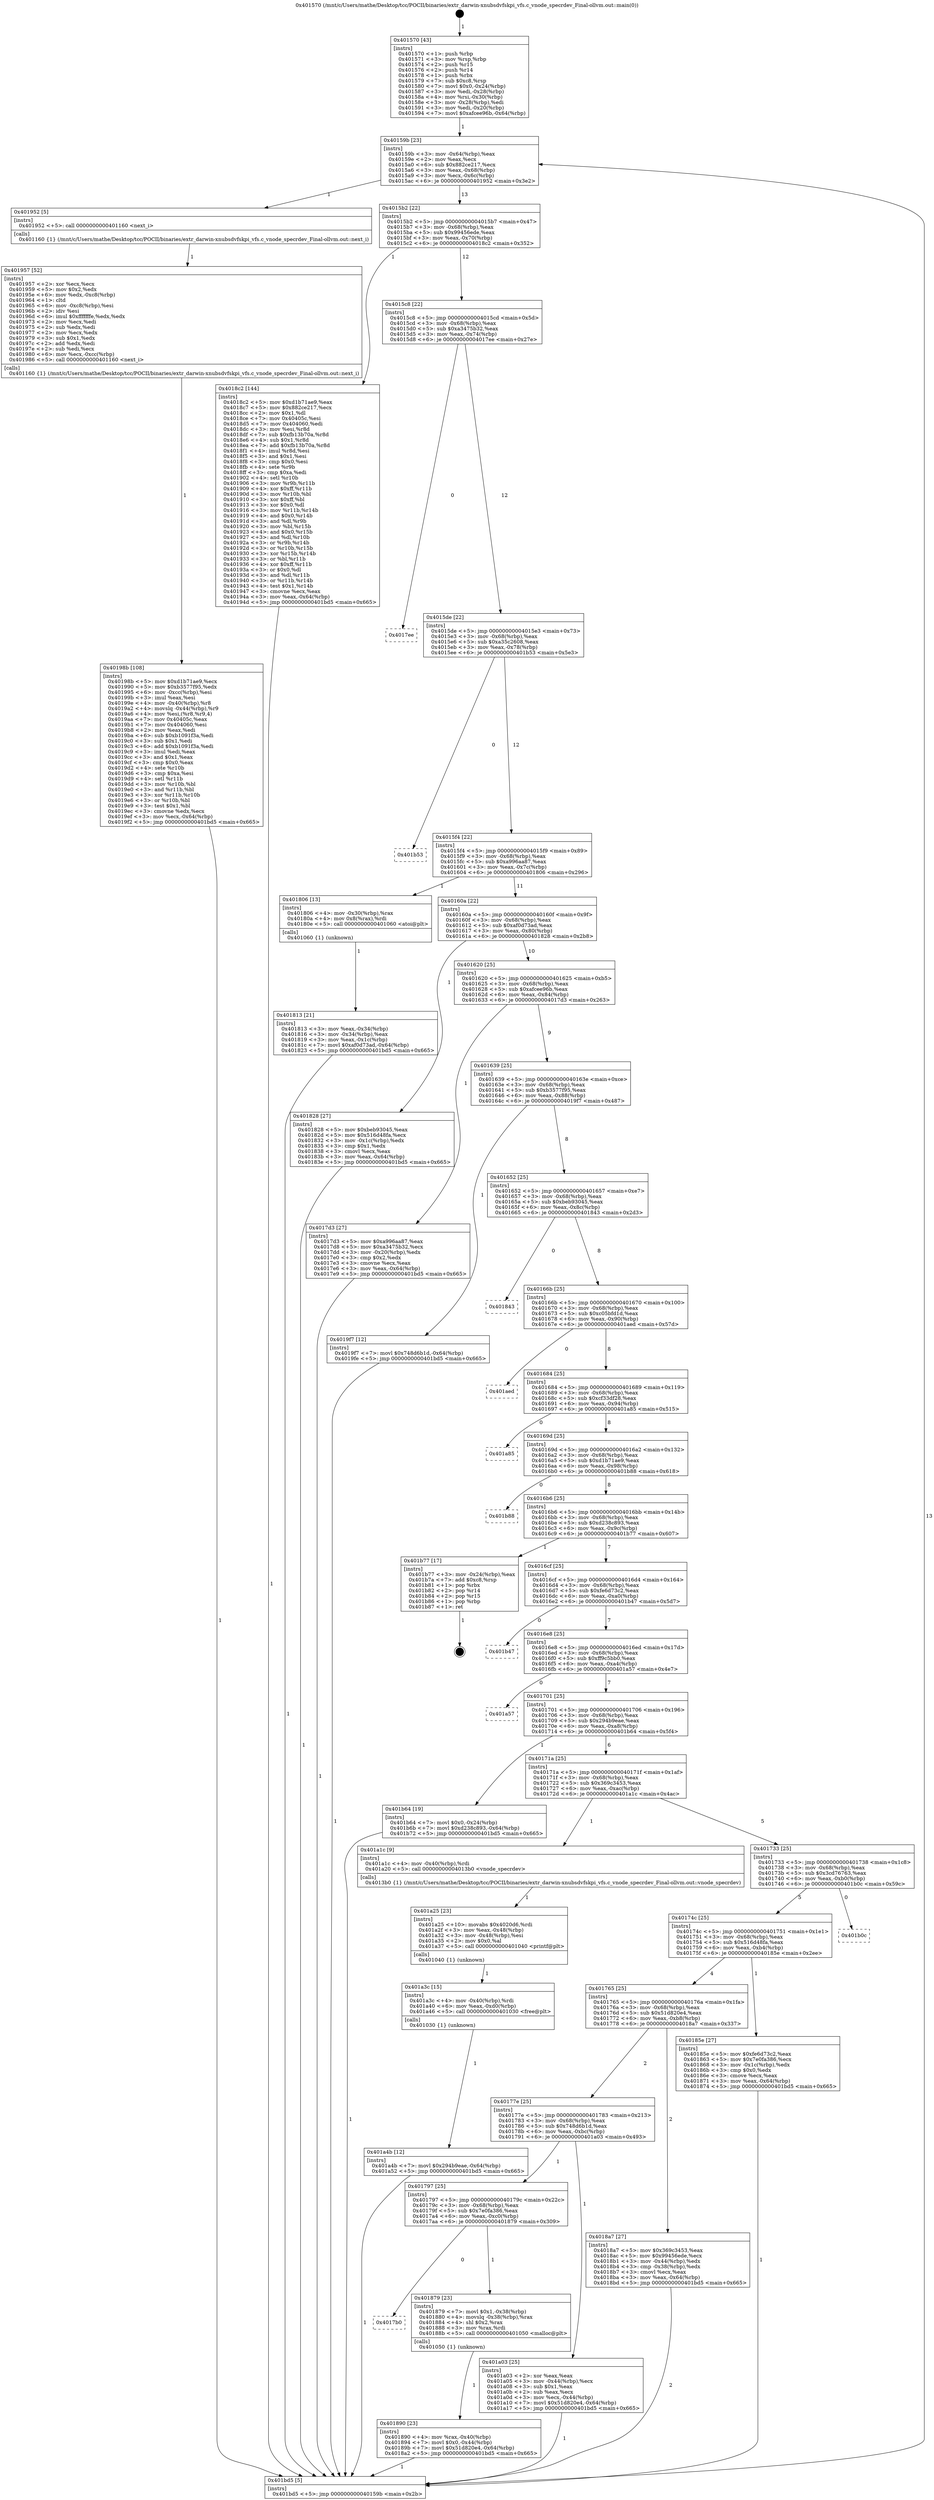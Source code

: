 digraph "0x401570" {
  label = "0x401570 (/mnt/c/Users/mathe/Desktop/tcc/POCII/binaries/extr_darwin-xnubsdvfskpi_vfs.c_vnode_specrdev_Final-ollvm.out::main(0))"
  labelloc = "t"
  node[shape=record]

  Entry [label="",width=0.3,height=0.3,shape=circle,fillcolor=black,style=filled]
  "0x40159b" [label="{
     0x40159b [23]\l
     | [instrs]\l
     &nbsp;&nbsp;0x40159b \<+3\>: mov -0x64(%rbp),%eax\l
     &nbsp;&nbsp;0x40159e \<+2\>: mov %eax,%ecx\l
     &nbsp;&nbsp;0x4015a0 \<+6\>: sub $0x882ce217,%ecx\l
     &nbsp;&nbsp;0x4015a6 \<+3\>: mov %eax,-0x68(%rbp)\l
     &nbsp;&nbsp;0x4015a9 \<+3\>: mov %ecx,-0x6c(%rbp)\l
     &nbsp;&nbsp;0x4015ac \<+6\>: je 0000000000401952 \<main+0x3e2\>\l
  }"]
  "0x401952" [label="{
     0x401952 [5]\l
     | [instrs]\l
     &nbsp;&nbsp;0x401952 \<+5\>: call 0000000000401160 \<next_i\>\l
     | [calls]\l
     &nbsp;&nbsp;0x401160 \{1\} (/mnt/c/Users/mathe/Desktop/tcc/POCII/binaries/extr_darwin-xnubsdvfskpi_vfs.c_vnode_specrdev_Final-ollvm.out::next_i)\l
  }"]
  "0x4015b2" [label="{
     0x4015b2 [22]\l
     | [instrs]\l
     &nbsp;&nbsp;0x4015b2 \<+5\>: jmp 00000000004015b7 \<main+0x47\>\l
     &nbsp;&nbsp;0x4015b7 \<+3\>: mov -0x68(%rbp),%eax\l
     &nbsp;&nbsp;0x4015ba \<+5\>: sub $0x99456ede,%eax\l
     &nbsp;&nbsp;0x4015bf \<+3\>: mov %eax,-0x70(%rbp)\l
     &nbsp;&nbsp;0x4015c2 \<+6\>: je 00000000004018c2 \<main+0x352\>\l
  }"]
  Exit [label="",width=0.3,height=0.3,shape=circle,fillcolor=black,style=filled,peripheries=2]
  "0x4018c2" [label="{
     0x4018c2 [144]\l
     | [instrs]\l
     &nbsp;&nbsp;0x4018c2 \<+5\>: mov $0xd1b71ae9,%eax\l
     &nbsp;&nbsp;0x4018c7 \<+5\>: mov $0x882ce217,%ecx\l
     &nbsp;&nbsp;0x4018cc \<+2\>: mov $0x1,%dl\l
     &nbsp;&nbsp;0x4018ce \<+7\>: mov 0x40405c,%esi\l
     &nbsp;&nbsp;0x4018d5 \<+7\>: mov 0x404060,%edi\l
     &nbsp;&nbsp;0x4018dc \<+3\>: mov %esi,%r8d\l
     &nbsp;&nbsp;0x4018df \<+7\>: sub $0xfb13b70a,%r8d\l
     &nbsp;&nbsp;0x4018e6 \<+4\>: sub $0x1,%r8d\l
     &nbsp;&nbsp;0x4018ea \<+7\>: add $0xfb13b70a,%r8d\l
     &nbsp;&nbsp;0x4018f1 \<+4\>: imul %r8d,%esi\l
     &nbsp;&nbsp;0x4018f5 \<+3\>: and $0x1,%esi\l
     &nbsp;&nbsp;0x4018f8 \<+3\>: cmp $0x0,%esi\l
     &nbsp;&nbsp;0x4018fb \<+4\>: sete %r9b\l
     &nbsp;&nbsp;0x4018ff \<+3\>: cmp $0xa,%edi\l
     &nbsp;&nbsp;0x401902 \<+4\>: setl %r10b\l
     &nbsp;&nbsp;0x401906 \<+3\>: mov %r9b,%r11b\l
     &nbsp;&nbsp;0x401909 \<+4\>: xor $0xff,%r11b\l
     &nbsp;&nbsp;0x40190d \<+3\>: mov %r10b,%bl\l
     &nbsp;&nbsp;0x401910 \<+3\>: xor $0xff,%bl\l
     &nbsp;&nbsp;0x401913 \<+3\>: xor $0x0,%dl\l
     &nbsp;&nbsp;0x401916 \<+3\>: mov %r11b,%r14b\l
     &nbsp;&nbsp;0x401919 \<+4\>: and $0x0,%r14b\l
     &nbsp;&nbsp;0x40191d \<+3\>: and %dl,%r9b\l
     &nbsp;&nbsp;0x401920 \<+3\>: mov %bl,%r15b\l
     &nbsp;&nbsp;0x401923 \<+4\>: and $0x0,%r15b\l
     &nbsp;&nbsp;0x401927 \<+3\>: and %dl,%r10b\l
     &nbsp;&nbsp;0x40192a \<+3\>: or %r9b,%r14b\l
     &nbsp;&nbsp;0x40192d \<+3\>: or %r10b,%r15b\l
     &nbsp;&nbsp;0x401930 \<+3\>: xor %r15b,%r14b\l
     &nbsp;&nbsp;0x401933 \<+3\>: or %bl,%r11b\l
     &nbsp;&nbsp;0x401936 \<+4\>: xor $0xff,%r11b\l
     &nbsp;&nbsp;0x40193a \<+3\>: or $0x0,%dl\l
     &nbsp;&nbsp;0x40193d \<+3\>: and %dl,%r11b\l
     &nbsp;&nbsp;0x401940 \<+3\>: or %r11b,%r14b\l
     &nbsp;&nbsp;0x401943 \<+4\>: test $0x1,%r14b\l
     &nbsp;&nbsp;0x401947 \<+3\>: cmovne %ecx,%eax\l
     &nbsp;&nbsp;0x40194a \<+3\>: mov %eax,-0x64(%rbp)\l
     &nbsp;&nbsp;0x40194d \<+5\>: jmp 0000000000401bd5 \<main+0x665\>\l
  }"]
  "0x4015c8" [label="{
     0x4015c8 [22]\l
     | [instrs]\l
     &nbsp;&nbsp;0x4015c8 \<+5\>: jmp 00000000004015cd \<main+0x5d\>\l
     &nbsp;&nbsp;0x4015cd \<+3\>: mov -0x68(%rbp),%eax\l
     &nbsp;&nbsp;0x4015d0 \<+5\>: sub $0xa3475b32,%eax\l
     &nbsp;&nbsp;0x4015d5 \<+3\>: mov %eax,-0x74(%rbp)\l
     &nbsp;&nbsp;0x4015d8 \<+6\>: je 00000000004017ee \<main+0x27e\>\l
  }"]
  "0x401a4b" [label="{
     0x401a4b [12]\l
     | [instrs]\l
     &nbsp;&nbsp;0x401a4b \<+7\>: movl $0x294b9eae,-0x64(%rbp)\l
     &nbsp;&nbsp;0x401a52 \<+5\>: jmp 0000000000401bd5 \<main+0x665\>\l
  }"]
  "0x4017ee" [label="{
     0x4017ee\l
  }", style=dashed]
  "0x4015de" [label="{
     0x4015de [22]\l
     | [instrs]\l
     &nbsp;&nbsp;0x4015de \<+5\>: jmp 00000000004015e3 \<main+0x73\>\l
     &nbsp;&nbsp;0x4015e3 \<+3\>: mov -0x68(%rbp),%eax\l
     &nbsp;&nbsp;0x4015e6 \<+5\>: sub $0xa35c2608,%eax\l
     &nbsp;&nbsp;0x4015eb \<+3\>: mov %eax,-0x78(%rbp)\l
     &nbsp;&nbsp;0x4015ee \<+6\>: je 0000000000401b53 \<main+0x5e3\>\l
  }"]
  "0x401a3c" [label="{
     0x401a3c [15]\l
     | [instrs]\l
     &nbsp;&nbsp;0x401a3c \<+4\>: mov -0x40(%rbp),%rdi\l
     &nbsp;&nbsp;0x401a40 \<+6\>: mov %eax,-0xd0(%rbp)\l
     &nbsp;&nbsp;0x401a46 \<+5\>: call 0000000000401030 \<free@plt\>\l
     | [calls]\l
     &nbsp;&nbsp;0x401030 \{1\} (unknown)\l
  }"]
  "0x401b53" [label="{
     0x401b53\l
  }", style=dashed]
  "0x4015f4" [label="{
     0x4015f4 [22]\l
     | [instrs]\l
     &nbsp;&nbsp;0x4015f4 \<+5\>: jmp 00000000004015f9 \<main+0x89\>\l
     &nbsp;&nbsp;0x4015f9 \<+3\>: mov -0x68(%rbp),%eax\l
     &nbsp;&nbsp;0x4015fc \<+5\>: sub $0xa996aa87,%eax\l
     &nbsp;&nbsp;0x401601 \<+3\>: mov %eax,-0x7c(%rbp)\l
     &nbsp;&nbsp;0x401604 \<+6\>: je 0000000000401806 \<main+0x296\>\l
  }"]
  "0x401a25" [label="{
     0x401a25 [23]\l
     | [instrs]\l
     &nbsp;&nbsp;0x401a25 \<+10\>: movabs $0x4020d6,%rdi\l
     &nbsp;&nbsp;0x401a2f \<+3\>: mov %eax,-0x48(%rbp)\l
     &nbsp;&nbsp;0x401a32 \<+3\>: mov -0x48(%rbp),%esi\l
     &nbsp;&nbsp;0x401a35 \<+2\>: mov $0x0,%al\l
     &nbsp;&nbsp;0x401a37 \<+5\>: call 0000000000401040 \<printf@plt\>\l
     | [calls]\l
     &nbsp;&nbsp;0x401040 \{1\} (unknown)\l
  }"]
  "0x401806" [label="{
     0x401806 [13]\l
     | [instrs]\l
     &nbsp;&nbsp;0x401806 \<+4\>: mov -0x30(%rbp),%rax\l
     &nbsp;&nbsp;0x40180a \<+4\>: mov 0x8(%rax),%rdi\l
     &nbsp;&nbsp;0x40180e \<+5\>: call 0000000000401060 \<atoi@plt\>\l
     | [calls]\l
     &nbsp;&nbsp;0x401060 \{1\} (unknown)\l
  }"]
  "0x40160a" [label="{
     0x40160a [22]\l
     | [instrs]\l
     &nbsp;&nbsp;0x40160a \<+5\>: jmp 000000000040160f \<main+0x9f\>\l
     &nbsp;&nbsp;0x40160f \<+3\>: mov -0x68(%rbp),%eax\l
     &nbsp;&nbsp;0x401612 \<+5\>: sub $0xaf0d73ad,%eax\l
     &nbsp;&nbsp;0x401617 \<+3\>: mov %eax,-0x80(%rbp)\l
     &nbsp;&nbsp;0x40161a \<+6\>: je 0000000000401828 \<main+0x2b8\>\l
  }"]
  "0x40198b" [label="{
     0x40198b [108]\l
     | [instrs]\l
     &nbsp;&nbsp;0x40198b \<+5\>: mov $0xd1b71ae9,%ecx\l
     &nbsp;&nbsp;0x401990 \<+5\>: mov $0xb3577f95,%edx\l
     &nbsp;&nbsp;0x401995 \<+6\>: mov -0xcc(%rbp),%esi\l
     &nbsp;&nbsp;0x40199b \<+3\>: imul %eax,%esi\l
     &nbsp;&nbsp;0x40199e \<+4\>: mov -0x40(%rbp),%r8\l
     &nbsp;&nbsp;0x4019a2 \<+4\>: movslq -0x44(%rbp),%r9\l
     &nbsp;&nbsp;0x4019a6 \<+4\>: mov %esi,(%r8,%r9,4)\l
     &nbsp;&nbsp;0x4019aa \<+7\>: mov 0x40405c,%eax\l
     &nbsp;&nbsp;0x4019b1 \<+7\>: mov 0x404060,%esi\l
     &nbsp;&nbsp;0x4019b8 \<+2\>: mov %eax,%edi\l
     &nbsp;&nbsp;0x4019ba \<+6\>: sub $0xb1091f3a,%edi\l
     &nbsp;&nbsp;0x4019c0 \<+3\>: sub $0x1,%edi\l
     &nbsp;&nbsp;0x4019c3 \<+6\>: add $0xb1091f3a,%edi\l
     &nbsp;&nbsp;0x4019c9 \<+3\>: imul %edi,%eax\l
     &nbsp;&nbsp;0x4019cc \<+3\>: and $0x1,%eax\l
     &nbsp;&nbsp;0x4019cf \<+3\>: cmp $0x0,%eax\l
     &nbsp;&nbsp;0x4019d2 \<+4\>: sete %r10b\l
     &nbsp;&nbsp;0x4019d6 \<+3\>: cmp $0xa,%esi\l
     &nbsp;&nbsp;0x4019d9 \<+4\>: setl %r11b\l
     &nbsp;&nbsp;0x4019dd \<+3\>: mov %r10b,%bl\l
     &nbsp;&nbsp;0x4019e0 \<+3\>: and %r11b,%bl\l
     &nbsp;&nbsp;0x4019e3 \<+3\>: xor %r11b,%r10b\l
     &nbsp;&nbsp;0x4019e6 \<+3\>: or %r10b,%bl\l
     &nbsp;&nbsp;0x4019e9 \<+3\>: test $0x1,%bl\l
     &nbsp;&nbsp;0x4019ec \<+3\>: cmovne %edx,%ecx\l
     &nbsp;&nbsp;0x4019ef \<+3\>: mov %ecx,-0x64(%rbp)\l
     &nbsp;&nbsp;0x4019f2 \<+5\>: jmp 0000000000401bd5 \<main+0x665\>\l
  }"]
  "0x401828" [label="{
     0x401828 [27]\l
     | [instrs]\l
     &nbsp;&nbsp;0x401828 \<+5\>: mov $0xbeb93045,%eax\l
     &nbsp;&nbsp;0x40182d \<+5\>: mov $0x516d48fa,%ecx\l
     &nbsp;&nbsp;0x401832 \<+3\>: mov -0x1c(%rbp),%edx\l
     &nbsp;&nbsp;0x401835 \<+3\>: cmp $0x1,%edx\l
     &nbsp;&nbsp;0x401838 \<+3\>: cmovl %ecx,%eax\l
     &nbsp;&nbsp;0x40183b \<+3\>: mov %eax,-0x64(%rbp)\l
     &nbsp;&nbsp;0x40183e \<+5\>: jmp 0000000000401bd5 \<main+0x665\>\l
  }"]
  "0x401620" [label="{
     0x401620 [25]\l
     | [instrs]\l
     &nbsp;&nbsp;0x401620 \<+5\>: jmp 0000000000401625 \<main+0xb5\>\l
     &nbsp;&nbsp;0x401625 \<+3\>: mov -0x68(%rbp),%eax\l
     &nbsp;&nbsp;0x401628 \<+5\>: sub $0xafcee96b,%eax\l
     &nbsp;&nbsp;0x40162d \<+6\>: mov %eax,-0x84(%rbp)\l
     &nbsp;&nbsp;0x401633 \<+6\>: je 00000000004017d3 \<main+0x263\>\l
  }"]
  "0x401957" [label="{
     0x401957 [52]\l
     | [instrs]\l
     &nbsp;&nbsp;0x401957 \<+2\>: xor %ecx,%ecx\l
     &nbsp;&nbsp;0x401959 \<+5\>: mov $0x2,%edx\l
     &nbsp;&nbsp;0x40195e \<+6\>: mov %edx,-0xc8(%rbp)\l
     &nbsp;&nbsp;0x401964 \<+1\>: cltd\l
     &nbsp;&nbsp;0x401965 \<+6\>: mov -0xc8(%rbp),%esi\l
     &nbsp;&nbsp;0x40196b \<+2\>: idiv %esi\l
     &nbsp;&nbsp;0x40196d \<+6\>: imul $0xfffffffe,%edx,%edx\l
     &nbsp;&nbsp;0x401973 \<+2\>: mov %ecx,%edi\l
     &nbsp;&nbsp;0x401975 \<+2\>: sub %edx,%edi\l
     &nbsp;&nbsp;0x401977 \<+2\>: mov %ecx,%edx\l
     &nbsp;&nbsp;0x401979 \<+3\>: sub $0x1,%edx\l
     &nbsp;&nbsp;0x40197c \<+2\>: add %edx,%edi\l
     &nbsp;&nbsp;0x40197e \<+2\>: sub %edi,%ecx\l
     &nbsp;&nbsp;0x401980 \<+6\>: mov %ecx,-0xcc(%rbp)\l
     &nbsp;&nbsp;0x401986 \<+5\>: call 0000000000401160 \<next_i\>\l
     | [calls]\l
     &nbsp;&nbsp;0x401160 \{1\} (/mnt/c/Users/mathe/Desktop/tcc/POCII/binaries/extr_darwin-xnubsdvfskpi_vfs.c_vnode_specrdev_Final-ollvm.out::next_i)\l
  }"]
  "0x4017d3" [label="{
     0x4017d3 [27]\l
     | [instrs]\l
     &nbsp;&nbsp;0x4017d3 \<+5\>: mov $0xa996aa87,%eax\l
     &nbsp;&nbsp;0x4017d8 \<+5\>: mov $0xa3475b32,%ecx\l
     &nbsp;&nbsp;0x4017dd \<+3\>: mov -0x20(%rbp),%edx\l
     &nbsp;&nbsp;0x4017e0 \<+3\>: cmp $0x2,%edx\l
     &nbsp;&nbsp;0x4017e3 \<+3\>: cmovne %ecx,%eax\l
     &nbsp;&nbsp;0x4017e6 \<+3\>: mov %eax,-0x64(%rbp)\l
     &nbsp;&nbsp;0x4017e9 \<+5\>: jmp 0000000000401bd5 \<main+0x665\>\l
  }"]
  "0x401639" [label="{
     0x401639 [25]\l
     | [instrs]\l
     &nbsp;&nbsp;0x401639 \<+5\>: jmp 000000000040163e \<main+0xce\>\l
     &nbsp;&nbsp;0x40163e \<+3\>: mov -0x68(%rbp),%eax\l
     &nbsp;&nbsp;0x401641 \<+5\>: sub $0xb3577f95,%eax\l
     &nbsp;&nbsp;0x401646 \<+6\>: mov %eax,-0x88(%rbp)\l
     &nbsp;&nbsp;0x40164c \<+6\>: je 00000000004019f7 \<main+0x487\>\l
  }"]
  "0x401bd5" [label="{
     0x401bd5 [5]\l
     | [instrs]\l
     &nbsp;&nbsp;0x401bd5 \<+5\>: jmp 000000000040159b \<main+0x2b\>\l
  }"]
  "0x401570" [label="{
     0x401570 [43]\l
     | [instrs]\l
     &nbsp;&nbsp;0x401570 \<+1\>: push %rbp\l
     &nbsp;&nbsp;0x401571 \<+3\>: mov %rsp,%rbp\l
     &nbsp;&nbsp;0x401574 \<+2\>: push %r15\l
     &nbsp;&nbsp;0x401576 \<+2\>: push %r14\l
     &nbsp;&nbsp;0x401578 \<+1\>: push %rbx\l
     &nbsp;&nbsp;0x401579 \<+7\>: sub $0xc8,%rsp\l
     &nbsp;&nbsp;0x401580 \<+7\>: movl $0x0,-0x24(%rbp)\l
     &nbsp;&nbsp;0x401587 \<+3\>: mov %edi,-0x28(%rbp)\l
     &nbsp;&nbsp;0x40158a \<+4\>: mov %rsi,-0x30(%rbp)\l
     &nbsp;&nbsp;0x40158e \<+3\>: mov -0x28(%rbp),%edi\l
     &nbsp;&nbsp;0x401591 \<+3\>: mov %edi,-0x20(%rbp)\l
     &nbsp;&nbsp;0x401594 \<+7\>: movl $0xafcee96b,-0x64(%rbp)\l
  }"]
  "0x401813" [label="{
     0x401813 [21]\l
     | [instrs]\l
     &nbsp;&nbsp;0x401813 \<+3\>: mov %eax,-0x34(%rbp)\l
     &nbsp;&nbsp;0x401816 \<+3\>: mov -0x34(%rbp),%eax\l
     &nbsp;&nbsp;0x401819 \<+3\>: mov %eax,-0x1c(%rbp)\l
     &nbsp;&nbsp;0x40181c \<+7\>: movl $0xaf0d73ad,-0x64(%rbp)\l
     &nbsp;&nbsp;0x401823 \<+5\>: jmp 0000000000401bd5 \<main+0x665\>\l
  }"]
  "0x401890" [label="{
     0x401890 [23]\l
     | [instrs]\l
     &nbsp;&nbsp;0x401890 \<+4\>: mov %rax,-0x40(%rbp)\l
     &nbsp;&nbsp;0x401894 \<+7\>: movl $0x0,-0x44(%rbp)\l
     &nbsp;&nbsp;0x40189b \<+7\>: movl $0x51d820e4,-0x64(%rbp)\l
     &nbsp;&nbsp;0x4018a2 \<+5\>: jmp 0000000000401bd5 \<main+0x665\>\l
  }"]
  "0x4019f7" [label="{
     0x4019f7 [12]\l
     | [instrs]\l
     &nbsp;&nbsp;0x4019f7 \<+7\>: movl $0x748d6b1d,-0x64(%rbp)\l
     &nbsp;&nbsp;0x4019fe \<+5\>: jmp 0000000000401bd5 \<main+0x665\>\l
  }"]
  "0x401652" [label="{
     0x401652 [25]\l
     | [instrs]\l
     &nbsp;&nbsp;0x401652 \<+5\>: jmp 0000000000401657 \<main+0xe7\>\l
     &nbsp;&nbsp;0x401657 \<+3\>: mov -0x68(%rbp),%eax\l
     &nbsp;&nbsp;0x40165a \<+5\>: sub $0xbeb93045,%eax\l
     &nbsp;&nbsp;0x40165f \<+6\>: mov %eax,-0x8c(%rbp)\l
     &nbsp;&nbsp;0x401665 \<+6\>: je 0000000000401843 \<main+0x2d3\>\l
  }"]
  "0x4017b0" [label="{
     0x4017b0\l
  }", style=dashed]
  "0x401843" [label="{
     0x401843\l
  }", style=dashed]
  "0x40166b" [label="{
     0x40166b [25]\l
     | [instrs]\l
     &nbsp;&nbsp;0x40166b \<+5\>: jmp 0000000000401670 \<main+0x100\>\l
     &nbsp;&nbsp;0x401670 \<+3\>: mov -0x68(%rbp),%eax\l
     &nbsp;&nbsp;0x401673 \<+5\>: sub $0xc05bfd1d,%eax\l
     &nbsp;&nbsp;0x401678 \<+6\>: mov %eax,-0x90(%rbp)\l
     &nbsp;&nbsp;0x40167e \<+6\>: je 0000000000401aed \<main+0x57d\>\l
  }"]
  "0x401879" [label="{
     0x401879 [23]\l
     | [instrs]\l
     &nbsp;&nbsp;0x401879 \<+7\>: movl $0x1,-0x38(%rbp)\l
     &nbsp;&nbsp;0x401880 \<+4\>: movslq -0x38(%rbp),%rax\l
     &nbsp;&nbsp;0x401884 \<+4\>: shl $0x2,%rax\l
     &nbsp;&nbsp;0x401888 \<+3\>: mov %rax,%rdi\l
     &nbsp;&nbsp;0x40188b \<+5\>: call 0000000000401050 \<malloc@plt\>\l
     | [calls]\l
     &nbsp;&nbsp;0x401050 \{1\} (unknown)\l
  }"]
  "0x401aed" [label="{
     0x401aed\l
  }", style=dashed]
  "0x401684" [label="{
     0x401684 [25]\l
     | [instrs]\l
     &nbsp;&nbsp;0x401684 \<+5\>: jmp 0000000000401689 \<main+0x119\>\l
     &nbsp;&nbsp;0x401689 \<+3\>: mov -0x68(%rbp),%eax\l
     &nbsp;&nbsp;0x40168c \<+5\>: sub $0xcf33df28,%eax\l
     &nbsp;&nbsp;0x401691 \<+6\>: mov %eax,-0x94(%rbp)\l
     &nbsp;&nbsp;0x401697 \<+6\>: je 0000000000401a85 \<main+0x515\>\l
  }"]
  "0x401797" [label="{
     0x401797 [25]\l
     | [instrs]\l
     &nbsp;&nbsp;0x401797 \<+5\>: jmp 000000000040179c \<main+0x22c\>\l
     &nbsp;&nbsp;0x40179c \<+3\>: mov -0x68(%rbp),%eax\l
     &nbsp;&nbsp;0x40179f \<+5\>: sub $0x7e0fa386,%eax\l
     &nbsp;&nbsp;0x4017a4 \<+6\>: mov %eax,-0xc0(%rbp)\l
     &nbsp;&nbsp;0x4017aa \<+6\>: je 0000000000401879 \<main+0x309\>\l
  }"]
  "0x401a85" [label="{
     0x401a85\l
  }", style=dashed]
  "0x40169d" [label="{
     0x40169d [25]\l
     | [instrs]\l
     &nbsp;&nbsp;0x40169d \<+5\>: jmp 00000000004016a2 \<main+0x132\>\l
     &nbsp;&nbsp;0x4016a2 \<+3\>: mov -0x68(%rbp),%eax\l
     &nbsp;&nbsp;0x4016a5 \<+5\>: sub $0xd1b71ae9,%eax\l
     &nbsp;&nbsp;0x4016aa \<+6\>: mov %eax,-0x98(%rbp)\l
     &nbsp;&nbsp;0x4016b0 \<+6\>: je 0000000000401b88 \<main+0x618\>\l
  }"]
  "0x401a03" [label="{
     0x401a03 [25]\l
     | [instrs]\l
     &nbsp;&nbsp;0x401a03 \<+2\>: xor %eax,%eax\l
     &nbsp;&nbsp;0x401a05 \<+3\>: mov -0x44(%rbp),%ecx\l
     &nbsp;&nbsp;0x401a08 \<+3\>: sub $0x1,%eax\l
     &nbsp;&nbsp;0x401a0b \<+2\>: sub %eax,%ecx\l
     &nbsp;&nbsp;0x401a0d \<+3\>: mov %ecx,-0x44(%rbp)\l
     &nbsp;&nbsp;0x401a10 \<+7\>: movl $0x51d820e4,-0x64(%rbp)\l
     &nbsp;&nbsp;0x401a17 \<+5\>: jmp 0000000000401bd5 \<main+0x665\>\l
  }"]
  "0x401b88" [label="{
     0x401b88\l
  }", style=dashed]
  "0x4016b6" [label="{
     0x4016b6 [25]\l
     | [instrs]\l
     &nbsp;&nbsp;0x4016b6 \<+5\>: jmp 00000000004016bb \<main+0x14b\>\l
     &nbsp;&nbsp;0x4016bb \<+3\>: mov -0x68(%rbp),%eax\l
     &nbsp;&nbsp;0x4016be \<+5\>: sub $0xd238c893,%eax\l
     &nbsp;&nbsp;0x4016c3 \<+6\>: mov %eax,-0x9c(%rbp)\l
     &nbsp;&nbsp;0x4016c9 \<+6\>: je 0000000000401b77 \<main+0x607\>\l
  }"]
  "0x40177e" [label="{
     0x40177e [25]\l
     | [instrs]\l
     &nbsp;&nbsp;0x40177e \<+5\>: jmp 0000000000401783 \<main+0x213\>\l
     &nbsp;&nbsp;0x401783 \<+3\>: mov -0x68(%rbp),%eax\l
     &nbsp;&nbsp;0x401786 \<+5\>: sub $0x748d6b1d,%eax\l
     &nbsp;&nbsp;0x40178b \<+6\>: mov %eax,-0xbc(%rbp)\l
     &nbsp;&nbsp;0x401791 \<+6\>: je 0000000000401a03 \<main+0x493\>\l
  }"]
  "0x401b77" [label="{
     0x401b77 [17]\l
     | [instrs]\l
     &nbsp;&nbsp;0x401b77 \<+3\>: mov -0x24(%rbp),%eax\l
     &nbsp;&nbsp;0x401b7a \<+7\>: add $0xc8,%rsp\l
     &nbsp;&nbsp;0x401b81 \<+1\>: pop %rbx\l
     &nbsp;&nbsp;0x401b82 \<+2\>: pop %r14\l
     &nbsp;&nbsp;0x401b84 \<+2\>: pop %r15\l
     &nbsp;&nbsp;0x401b86 \<+1\>: pop %rbp\l
     &nbsp;&nbsp;0x401b87 \<+1\>: ret\l
  }"]
  "0x4016cf" [label="{
     0x4016cf [25]\l
     | [instrs]\l
     &nbsp;&nbsp;0x4016cf \<+5\>: jmp 00000000004016d4 \<main+0x164\>\l
     &nbsp;&nbsp;0x4016d4 \<+3\>: mov -0x68(%rbp),%eax\l
     &nbsp;&nbsp;0x4016d7 \<+5\>: sub $0xfe6d73c2,%eax\l
     &nbsp;&nbsp;0x4016dc \<+6\>: mov %eax,-0xa0(%rbp)\l
     &nbsp;&nbsp;0x4016e2 \<+6\>: je 0000000000401b47 \<main+0x5d7\>\l
  }"]
  "0x4018a7" [label="{
     0x4018a7 [27]\l
     | [instrs]\l
     &nbsp;&nbsp;0x4018a7 \<+5\>: mov $0x369c3453,%eax\l
     &nbsp;&nbsp;0x4018ac \<+5\>: mov $0x99456ede,%ecx\l
     &nbsp;&nbsp;0x4018b1 \<+3\>: mov -0x44(%rbp),%edx\l
     &nbsp;&nbsp;0x4018b4 \<+3\>: cmp -0x38(%rbp),%edx\l
     &nbsp;&nbsp;0x4018b7 \<+3\>: cmovl %ecx,%eax\l
     &nbsp;&nbsp;0x4018ba \<+3\>: mov %eax,-0x64(%rbp)\l
     &nbsp;&nbsp;0x4018bd \<+5\>: jmp 0000000000401bd5 \<main+0x665\>\l
  }"]
  "0x401b47" [label="{
     0x401b47\l
  }", style=dashed]
  "0x4016e8" [label="{
     0x4016e8 [25]\l
     | [instrs]\l
     &nbsp;&nbsp;0x4016e8 \<+5\>: jmp 00000000004016ed \<main+0x17d\>\l
     &nbsp;&nbsp;0x4016ed \<+3\>: mov -0x68(%rbp),%eax\l
     &nbsp;&nbsp;0x4016f0 \<+5\>: sub $0xff9c5bb0,%eax\l
     &nbsp;&nbsp;0x4016f5 \<+6\>: mov %eax,-0xa4(%rbp)\l
     &nbsp;&nbsp;0x4016fb \<+6\>: je 0000000000401a57 \<main+0x4e7\>\l
  }"]
  "0x401765" [label="{
     0x401765 [25]\l
     | [instrs]\l
     &nbsp;&nbsp;0x401765 \<+5\>: jmp 000000000040176a \<main+0x1fa\>\l
     &nbsp;&nbsp;0x40176a \<+3\>: mov -0x68(%rbp),%eax\l
     &nbsp;&nbsp;0x40176d \<+5\>: sub $0x51d820e4,%eax\l
     &nbsp;&nbsp;0x401772 \<+6\>: mov %eax,-0xb8(%rbp)\l
     &nbsp;&nbsp;0x401778 \<+6\>: je 00000000004018a7 \<main+0x337\>\l
  }"]
  "0x401a57" [label="{
     0x401a57\l
  }", style=dashed]
  "0x401701" [label="{
     0x401701 [25]\l
     | [instrs]\l
     &nbsp;&nbsp;0x401701 \<+5\>: jmp 0000000000401706 \<main+0x196\>\l
     &nbsp;&nbsp;0x401706 \<+3\>: mov -0x68(%rbp),%eax\l
     &nbsp;&nbsp;0x401709 \<+5\>: sub $0x294b9eae,%eax\l
     &nbsp;&nbsp;0x40170e \<+6\>: mov %eax,-0xa8(%rbp)\l
     &nbsp;&nbsp;0x401714 \<+6\>: je 0000000000401b64 \<main+0x5f4\>\l
  }"]
  "0x40185e" [label="{
     0x40185e [27]\l
     | [instrs]\l
     &nbsp;&nbsp;0x40185e \<+5\>: mov $0xfe6d73c2,%eax\l
     &nbsp;&nbsp;0x401863 \<+5\>: mov $0x7e0fa386,%ecx\l
     &nbsp;&nbsp;0x401868 \<+3\>: mov -0x1c(%rbp),%edx\l
     &nbsp;&nbsp;0x40186b \<+3\>: cmp $0x0,%edx\l
     &nbsp;&nbsp;0x40186e \<+3\>: cmove %ecx,%eax\l
     &nbsp;&nbsp;0x401871 \<+3\>: mov %eax,-0x64(%rbp)\l
     &nbsp;&nbsp;0x401874 \<+5\>: jmp 0000000000401bd5 \<main+0x665\>\l
  }"]
  "0x401b64" [label="{
     0x401b64 [19]\l
     | [instrs]\l
     &nbsp;&nbsp;0x401b64 \<+7\>: movl $0x0,-0x24(%rbp)\l
     &nbsp;&nbsp;0x401b6b \<+7\>: movl $0xd238c893,-0x64(%rbp)\l
     &nbsp;&nbsp;0x401b72 \<+5\>: jmp 0000000000401bd5 \<main+0x665\>\l
  }"]
  "0x40171a" [label="{
     0x40171a [25]\l
     | [instrs]\l
     &nbsp;&nbsp;0x40171a \<+5\>: jmp 000000000040171f \<main+0x1af\>\l
     &nbsp;&nbsp;0x40171f \<+3\>: mov -0x68(%rbp),%eax\l
     &nbsp;&nbsp;0x401722 \<+5\>: sub $0x369c3453,%eax\l
     &nbsp;&nbsp;0x401727 \<+6\>: mov %eax,-0xac(%rbp)\l
     &nbsp;&nbsp;0x40172d \<+6\>: je 0000000000401a1c \<main+0x4ac\>\l
  }"]
  "0x40174c" [label="{
     0x40174c [25]\l
     | [instrs]\l
     &nbsp;&nbsp;0x40174c \<+5\>: jmp 0000000000401751 \<main+0x1e1\>\l
     &nbsp;&nbsp;0x401751 \<+3\>: mov -0x68(%rbp),%eax\l
     &nbsp;&nbsp;0x401754 \<+5\>: sub $0x516d48fa,%eax\l
     &nbsp;&nbsp;0x401759 \<+6\>: mov %eax,-0xb4(%rbp)\l
     &nbsp;&nbsp;0x40175f \<+6\>: je 000000000040185e \<main+0x2ee\>\l
  }"]
  "0x401a1c" [label="{
     0x401a1c [9]\l
     | [instrs]\l
     &nbsp;&nbsp;0x401a1c \<+4\>: mov -0x40(%rbp),%rdi\l
     &nbsp;&nbsp;0x401a20 \<+5\>: call 00000000004013b0 \<vnode_specrdev\>\l
     | [calls]\l
     &nbsp;&nbsp;0x4013b0 \{1\} (/mnt/c/Users/mathe/Desktop/tcc/POCII/binaries/extr_darwin-xnubsdvfskpi_vfs.c_vnode_specrdev_Final-ollvm.out::vnode_specrdev)\l
  }"]
  "0x401733" [label="{
     0x401733 [25]\l
     | [instrs]\l
     &nbsp;&nbsp;0x401733 \<+5\>: jmp 0000000000401738 \<main+0x1c8\>\l
     &nbsp;&nbsp;0x401738 \<+3\>: mov -0x68(%rbp),%eax\l
     &nbsp;&nbsp;0x40173b \<+5\>: sub $0x3cd76763,%eax\l
     &nbsp;&nbsp;0x401740 \<+6\>: mov %eax,-0xb0(%rbp)\l
     &nbsp;&nbsp;0x401746 \<+6\>: je 0000000000401b0c \<main+0x59c\>\l
  }"]
  "0x401b0c" [label="{
     0x401b0c\l
  }", style=dashed]
  Entry -> "0x401570" [label=" 1"]
  "0x40159b" -> "0x401952" [label=" 1"]
  "0x40159b" -> "0x4015b2" [label=" 13"]
  "0x401b77" -> Exit [label=" 1"]
  "0x4015b2" -> "0x4018c2" [label=" 1"]
  "0x4015b2" -> "0x4015c8" [label=" 12"]
  "0x401b64" -> "0x401bd5" [label=" 1"]
  "0x4015c8" -> "0x4017ee" [label=" 0"]
  "0x4015c8" -> "0x4015de" [label=" 12"]
  "0x401a4b" -> "0x401bd5" [label=" 1"]
  "0x4015de" -> "0x401b53" [label=" 0"]
  "0x4015de" -> "0x4015f4" [label=" 12"]
  "0x401a3c" -> "0x401a4b" [label=" 1"]
  "0x4015f4" -> "0x401806" [label=" 1"]
  "0x4015f4" -> "0x40160a" [label=" 11"]
  "0x401a25" -> "0x401a3c" [label=" 1"]
  "0x40160a" -> "0x401828" [label=" 1"]
  "0x40160a" -> "0x401620" [label=" 10"]
  "0x401a1c" -> "0x401a25" [label=" 1"]
  "0x401620" -> "0x4017d3" [label=" 1"]
  "0x401620" -> "0x401639" [label=" 9"]
  "0x4017d3" -> "0x401bd5" [label=" 1"]
  "0x401570" -> "0x40159b" [label=" 1"]
  "0x401bd5" -> "0x40159b" [label=" 13"]
  "0x401806" -> "0x401813" [label=" 1"]
  "0x401813" -> "0x401bd5" [label=" 1"]
  "0x401828" -> "0x401bd5" [label=" 1"]
  "0x401a03" -> "0x401bd5" [label=" 1"]
  "0x401639" -> "0x4019f7" [label=" 1"]
  "0x401639" -> "0x401652" [label=" 8"]
  "0x4019f7" -> "0x401bd5" [label=" 1"]
  "0x401652" -> "0x401843" [label=" 0"]
  "0x401652" -> "0x40166b" [label=" 8"]
  "0x40198b" -> "0x401bd5" [label=" 1"]
  "0x40166b" -> "0x401aed" [label=" 0"]
  "0x40166b" -> "0x401684" [label=" 8"]
  "0x401957" -> "0x40198b" [label=" 1"]
  "0x401684" -> "0x401a85" [label=" 0"]
  "0x401684" -> "0x40169d" [label=" 8"]
  "0x4018c2" -> "0x401bd5" [label=" 1"]
  "0x40169d" -> "0x401b88" [label=" 0"]
  "0x40169d" -> "0x4016b6" [label=" 8"]
  "0x4018a7" -> "0x401bd5" [label=" 2"]
  "0x4016b6" -> "0x401b77" [label=" 1"]
  "0x4016b6" -> "0x4016cf" [label=" 7"]
  "0x401879" -> "0x401890" [label=" 1"]
  "0x4016cf" -> "0x401b47" [label=" 0"]
  "0x4016cf" -> "0x4016e8" [label=" 7"]
  "0x401797" -> "0x4017b0" [label=" 0"]
  "0x4016e8" -> "0x401a57" [label=" 0"]
  "0x4016e8" -> "0x401701" [label=" 7"]
  "0x401952" -> "0x401957" [label=" 1"]
  "0x401701" -> "0x401b64" [label=" 1"]
  "0x401701" -> "0x40171a" [label=" 6"]
  "0x40177e" -> "0x401797" [label=" 1"]
  "0x40171a" -> "0x401a1c" [label=" 1"]
  "0x40171a" -> "0x401733" [label=" 5"]
  "0x401890" -> "0x401bd5" [label=" 1"]
  "0x401733" -> "0x401b0c" [label=" 0"]
  "0x401733" -> "0x40174c" [label=" 5"]
  "0x40177e" -> "0x401a03" [label=" 1"]
  "0x40174c" -> "0x40185e" [label=" 1"]
  "0x40174c" -> "0x401765" [label=" 4"]
  "0x40185e" -> "0x401bd5" [label=" 1"]
  "0x401797" -> "0x401879" [label=" 1"]
  "0x401765" -> "0x4018a7" [label=" 2"]
  "0x401765" -> "0x40177e" [label=" 2"]
}
